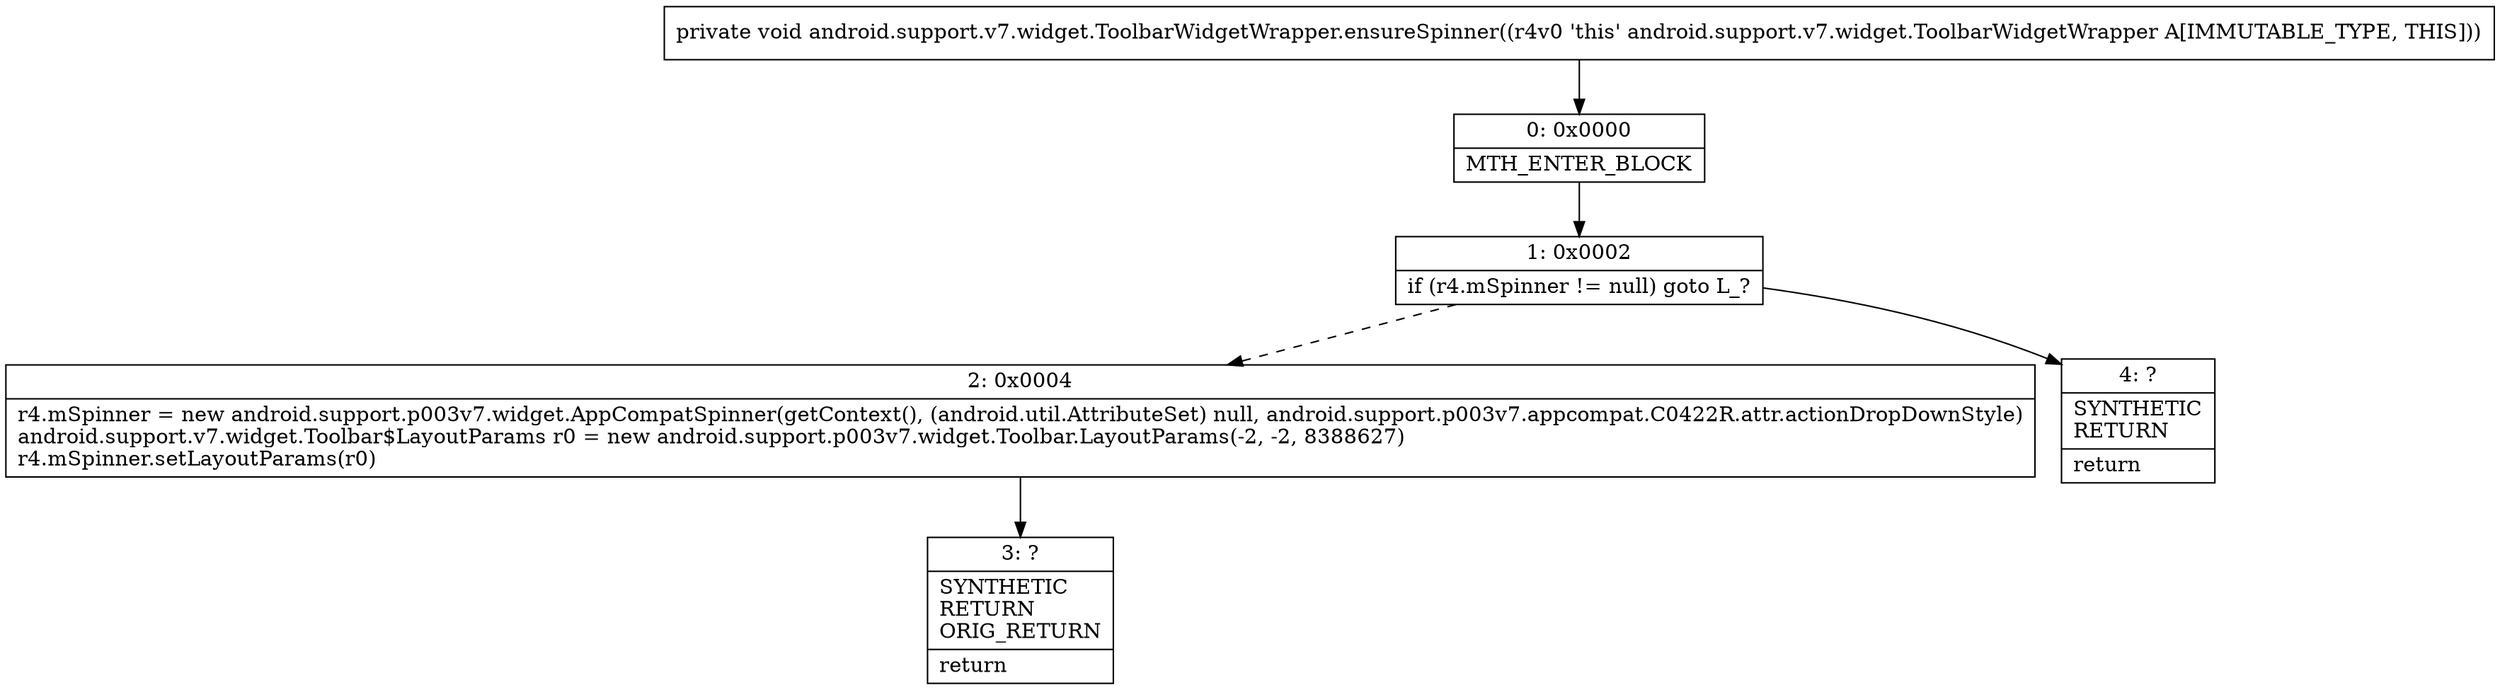 digraph "CFG forandroid.support.v7.widget.ToolbarWidgetWrapper.ensureSpinner()V" {
Node_0 [shape=record,label="{0\:\ 0x0000|MTH_ENTER_BLOCK\l}"];
Node_1 [shape=record,label="{1\:\ 0x0002|if (r4.mSpinner != null) goto L_?\l}"];
Node_2 [shape=record,label="{2\:\ 0x0004|r4.mSpinner = new android.support.p003v7.widget.AppCompatSpinner(getContext(), (android.util.AttributeSet) null, android.support.p003v7.appcompat.C0422R.attr.actionDropDownStyle)\landroid.support.v7.widget.Toolbar$LayoutParams r0 = new android.support.p003v7.widget.Toolbar.LayoutParams(\-2, \-2, 8388627)\lr4.mSpinner.setLayoutParams(r0)\l}"];
Node_3 [shape=record,label="{3\:\ ?|SYNTHETIC\lRETURN\lORIG_RETURN\l|return\l}"];
Node_4 [shape=record,label="{4\:\ ?|SYNTHETIC\lRETURN\l|return\l}"];
MethodNode[shape=record,label="{private void android.support.v7.widget.ToolbarWidgetWrapper.ensureSpinner((r4v0 'this' android.support.v7.widget.ToolbarWidgetWrapper A[IMMUTABLE_TYPE, THIS])) }"];
MethodNode -> Node_0;
Node_0 -> Node_1;
Node_1 -> Node_2[style=dashed];
Node_1 -> Node_4;
Node_2 -> Node_3;
}

